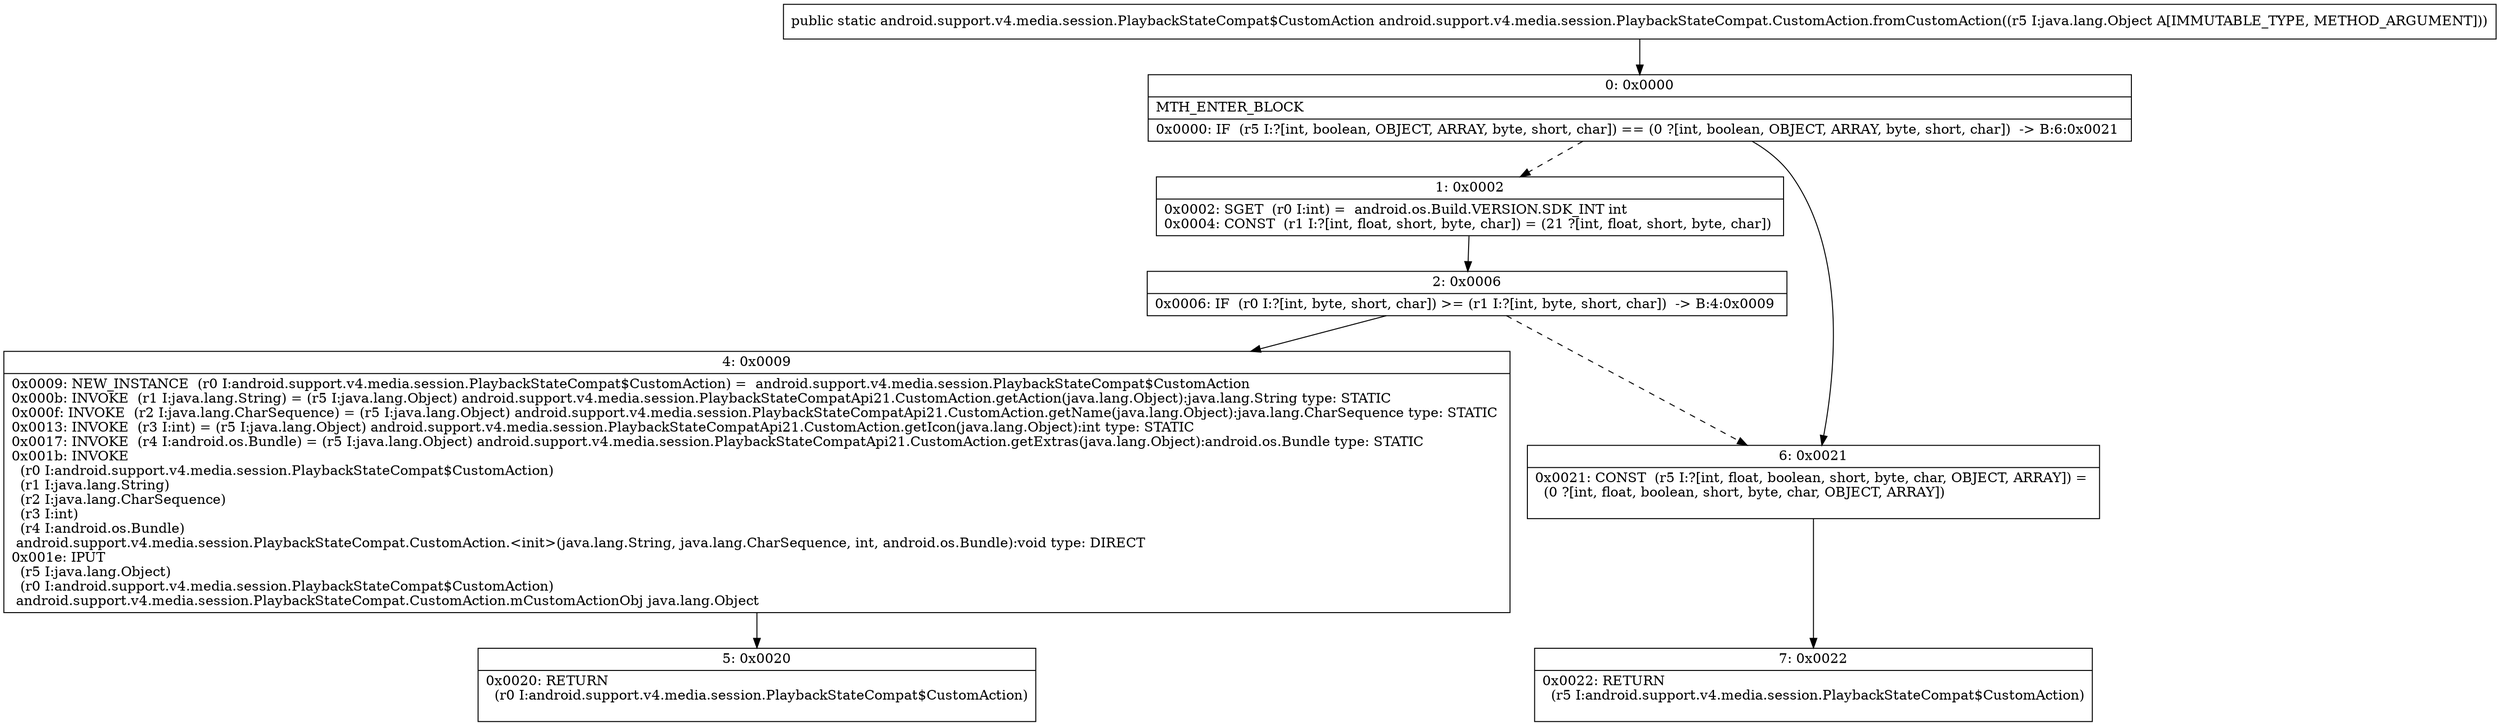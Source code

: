 digraph "CFG forandroid.support.v4.media.session.PlaybackStateCompat.CustomAction.fromCustomAction(Ljava\/lang\/Object;)Landroid\/support\/v4\/media\/session\/PlaybackStateCompat$CustomAction;" {
Node_0 [shape=record,label="{0\:\ 0x0000|MTH_ENTER_BLOCK\l|0x0000: IF  (r5 I:?[int, boolean, OBJECT, ARRAY, byte, short, char]) == (0 ?[int, boolean, OBJECT, ARRAY, byte, short, char])  \-\> B:6:0x0021 \l}"];
Node_1 [shape=record,label="{1\:\ 0x0002|0x0002: SGET  (r0 I:int) =  android.os.Build.VERSION.SDK_INT int \l0x0004: CONST  (r1 I:?[int, float, short, byte, char]) = (21 ?[int, float, short, byte, char]) \l}"];
Node_2 [shape=record,label="{2\:\ 0x0006|0x0006: IF  (r0 I:?[int, byte, short, char]) \>= (r1 I:?[int, byte, short, char])  \-\> B:4:0x0009 \l}"];
Node_4 [shape=record,label="{4\:\ 0x0009|0x0009: NEW_INSTANCE  (r0 I:android.support.v4.media.session.PlaybackStateCompat$CustomAction) =  android.support.v4.media.session.PlaybackStateCompat$CustomAction \l0x000b: INVOKE  (r1 I:java.lang.String) = (r5 I:java.lang.Object) android.support.v4.media.session.PlaybackStateCompatApi21.CustomAction.getAction(java.lang.Object):java.lang.String type: STATIC \l0x000f: INVOKE  (r2 I:java.lang.CharSequence) = (r5 I:java.lang.Object) android.support.v4.media.session.PlaybackStateCompatApi21.CustomAction.getName(java.lang.Object):java.lang.CharSequence type: STATIC \l0x0013: INVOKE  (r3 I:int) = (r5 I:java.lang.Object) android.support.v4.media.session.PlaybackStateCompatApi21.CustomAction.getIcon(java.lang.Object):int type: STATIC \l0x0017: INVOKE  (r4 I:android.os.Bundle) = (r5 I:java.lang.Object) android.support.v4.media.session.PlaybackStateCompatApi21.CustomAction.getExtras(java.lang.Object):android.os.Bundle type: STATIC \l0x001b: INVOKE  \l  (r0 I:android.support.v4.media.session.PlaybackStateCompat$CustomAction)\l  (r1 I:java.lang.String)\l  (r2 I:java.lang.CharSequence)\l  (r3 I:int)\l  (r4 I:android.os.Bundle)\l android.support.v4.media.session.PlaybackStateCompat.CustomAction.\<init\>(java.lang.String, java.lang.CharSequence, int, android.os.Bundle):void type: DIRECT \l0x001e: IPUT  \l  (r5 I:java.lang.Object)\l  (r0 I:android.support.v4.media.session.PlaybackStateCompat$CustomAction)\l android.support.v4.media.session.PlaybackStateCompat.CustomAction.mCustomActionObj java.lang.Object \l}"];
Node_5 [shape=record,label="{5\:\ 0x0020|0x0020: RETURN  \l  (r0 I:android.support.v4.media.session.PlaybackStateCompat$CustomAction)\l \l}"];
Node_6 [shape=record,label="{6\:\ 0x0021|0x0021: CONST  (r5 I:?[int, float, boolean, short, byte, char, OBJECT, ARRAY]) = \l  (0 ?[int, float, boolean, short, byte, char, OBJECT, ARRAY])\l \l}"];
Node_7 [shape=record,label="{7\:\ 0x0022|0x0022: RETURN  \l  (r5 I:android.support.v4.media.session.PlaybackStateCompat$CustomAction)\l \l}"];
MethodNode[shape=record,label="{public static android.support.v4.media.session.PlaybackStateCompat$CustomAction android.support.v4.media.session.PlaybackStateCompat.CustomAction.fromCustomAction((r5 I:java.lang.Object A[IMMUTABLE_TYPE, METHOD_ARGUMENT])) }"];
MethodNode -> Node_0;
Node_0 -> Node_1[style=dashed];
Node_0 -> Node_6;
Node_1 -> Node_2;
Node_2 -> Node_4;
Node_2 -> Node_6[style=dashed];
Node_4 -> Node_5;
Node_6 -> Node_7;
}

